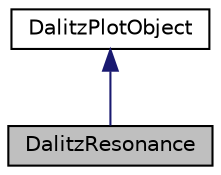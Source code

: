 digraph "DalitzResonance"
{
  edge [fontname="Helvetica",fontsize="10",labelfontname="Helvetica",labelfontsize="10"];
  node [fontname="Helvetica",fontsize="10",shape=record];
  Node1 [label="DalitzResonance",height=0.2,width=0.4,color="black", fillcolor="grey75", style="filled", fontcolor="black"];
  Node2 -> Node1 [dir="back",color="midnightblue",fontsize="10",style="solid"];
  Node2 [label="DalitzPlotObject",height=0.2,width=0.4,color="black", fillcolor="white", style="filled",URL="$class_dalitz_plot_object.html"];
}
